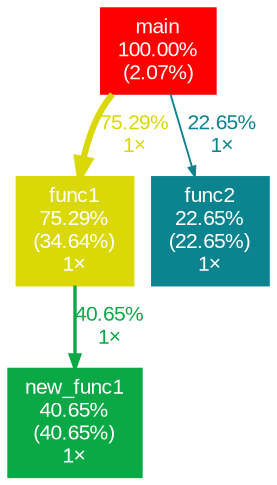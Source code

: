 digraph {
	graph [fontname=Arial, nodesep=0.125, ranksep=0.25];
	node [fontcolor=white, fontname=Arial, height=0, shape=box, style=filled, width=0];
	edge [fontname=Arial];
	1 [color="#ff0000", fontcolor="#ffffff", fontsize="10.00", label="main\n100.00%\n(2.07%)"];
	1 -> 2 [arrowsize="0.87", color="#dad806", fontcolor="#dad806", fontsize="10.00", label="75.29%\n1×", labeldistance="3.01", penwidth="3.01"];
	1 -> 4 [arrowsize="0.48", color="#0c8490", fontcolor="#0c8490", fontsize="10.00", label="22.65%\n1×", labeldistance="0.91", penwidth="0.91"];
	2 [color="#dad806", fontcolor="#ffffff", fontsize="10.00", label="func1\n75.29%\n(34.64%)\n1×"];
	2 -> 3 [arrowsize="0.64", color="#0ba946", fontcolor="#0ba946", fontsize="10.00", label="40.65%\n1×", labeldistance="1.63", penwidth="1.63"];
	3 [color="#0ba946", fontcolor="#ffffff", fontsize="10.00", label="new_func1\n40.65%\n(40.65%)\n1×"];
	4 [color="#0c8490", fontcolor="#ffffff", fontsize="10.00", label="func2\n22.65%\n(22.65%)\n1×"];
}
